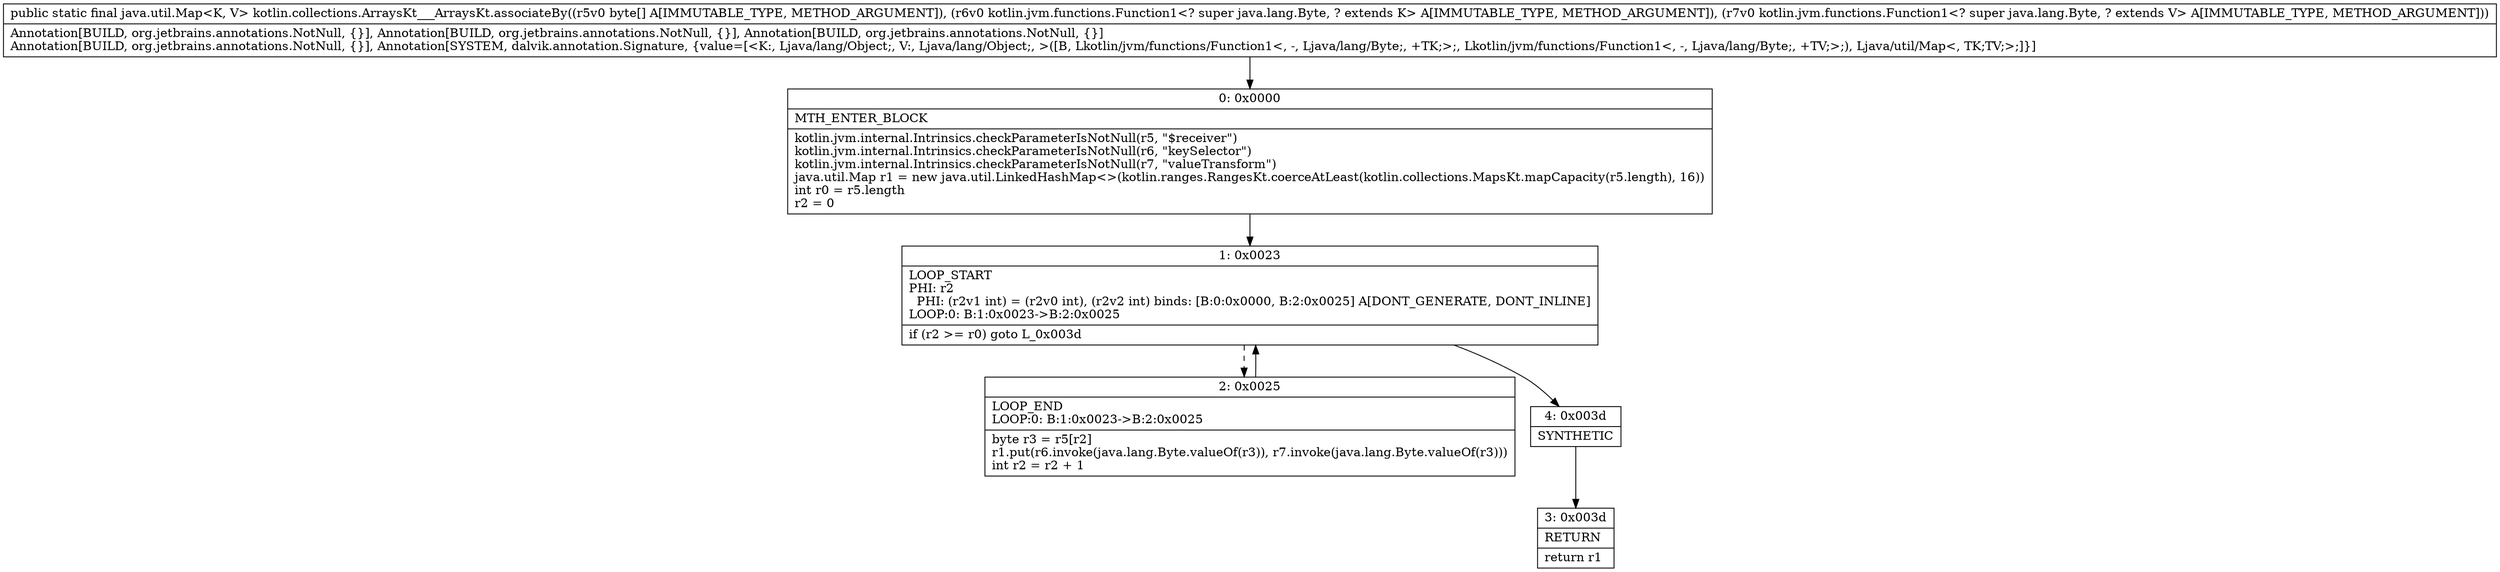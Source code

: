digraph "CFG forkotlin.collections.ArraysKt___ArraysKt.associateBy([BLkotlin\/jvm\/functions\/Function1;Lkotlin\/jvm\/functions\/Function1;)Ljava\/util\/Map;" {
Node_0 [shape=record,label="{0\:\ 0x0000|MTH_ENTER_BLOCK\l|kotlin.jvm.internal.Intrinsics.checkParameterIsNotNull(r5, \"$receiver\")\lkotlin.jvm.internal.Intrinsics.checkParameterIsNotNull(r6, \"keySelector\")\lkotlin.jvm.internal.Intrinsics.checkParameterIsNotNull(r7, \"valueTransform\")\ljava.util.Map r1 = new java.util.LinkedHashMap\<\>(kotlin.ranges.RangesKt.coerceAtLeast(kotlin.collections.MapsKt.mapCapacity(r5.length), 16))\lint r0 = r5.length\lr2 = 0\l}"];
Node_1 [shape=record,label="{1\:\ 0x0023|LOOP_START\lPHI: r2 \l  PHI: (r2v1 int) = (r2v0 int), (r2v2 int) binds: [B:0:0x0000, B:2:0x0025] A[DONT_GENERATE, DONT_INLINE]\lLOOP:0: B:1:0x0023\-\>B:2:0x0025\l|if (r2 \>= r0) goto L_0x003d\l}"];
Node_2 [shape=record,label="{2\:\ 0x0025|LOOP_END\lLOOP:0: B:1:0x0023\-\>B:2:0x0025\l|byte r3 = r5[r2]\lr1.put(r6.invoke(java.lang.Byte.valueOf(r3)), r7.invoke(java.lang.Byte.valueOf(r3)))\lint r2 = r2 + 1\l}"];
Node_3 [shape=record,label="{3\:\ 0x003d|RETURN\l|return r1\l}"];
Node_4 [shape=record,label="{4\:\ 0x003d|SYNTHETIC\l}"];
MethodNode[shape=record,label="{public static final java.util.Map\<K, V\> kotlin.collections.ArraysKt___ArraysKt.associateBy((r5v0 byte[] A[IMMUTABLE_TYPE, METHOD_ARGUMENT]), (r6v0 kotlin.jvm.functions.Function1\<? super java.lang.Byte, ? extends K\> A[IMMUTABLE_TYPE, METHOD_ARGUMENT]), (r7v0 kotlin.jvm.functions.Function1\<? super java.lang.Byte, ? extends V\> A[IMMUTABLE_TYPE, METHOD_ARGUMENT]))  | Annotation[BUILD, org.jetbrains.annotations.NotNull, \{\}], Annotation[BUILD, org.jetbrains.annotations.NotNull, \{\}], Annotation[BUILD, org.jetbrains.annotations.NotNull, \{\}]\lAnnotation[BUILD, org.jetbrains.annotations.NotNull, \{\}], Annotation[SYSTEM, dalvik.annotation.Signature, \{value=[\<K:, Ljava\/lang\/Object;, V:, Ljava\/lang\/Object;, \>([B, Lkotlin\/jvm\/functions\/Function1\<, \-, Ljava\/lang\/Byte;, +TK;\>;, Lkotlin\/jvm\/functions\/Function1\<, \-, Ljava\/lang\/Byte;, +TV;\>;), Ljava\/util\/Map\<, TK;TV;\>;]\}]\l}"];
MethodNode -> Node_0;
Node_0 -> Node_1;
Node_1 -> Node_2[style=dashed];
Node_1 -> Node_4;
Node_2 -> Node_1;
Node_4 -> Node_3;
}

